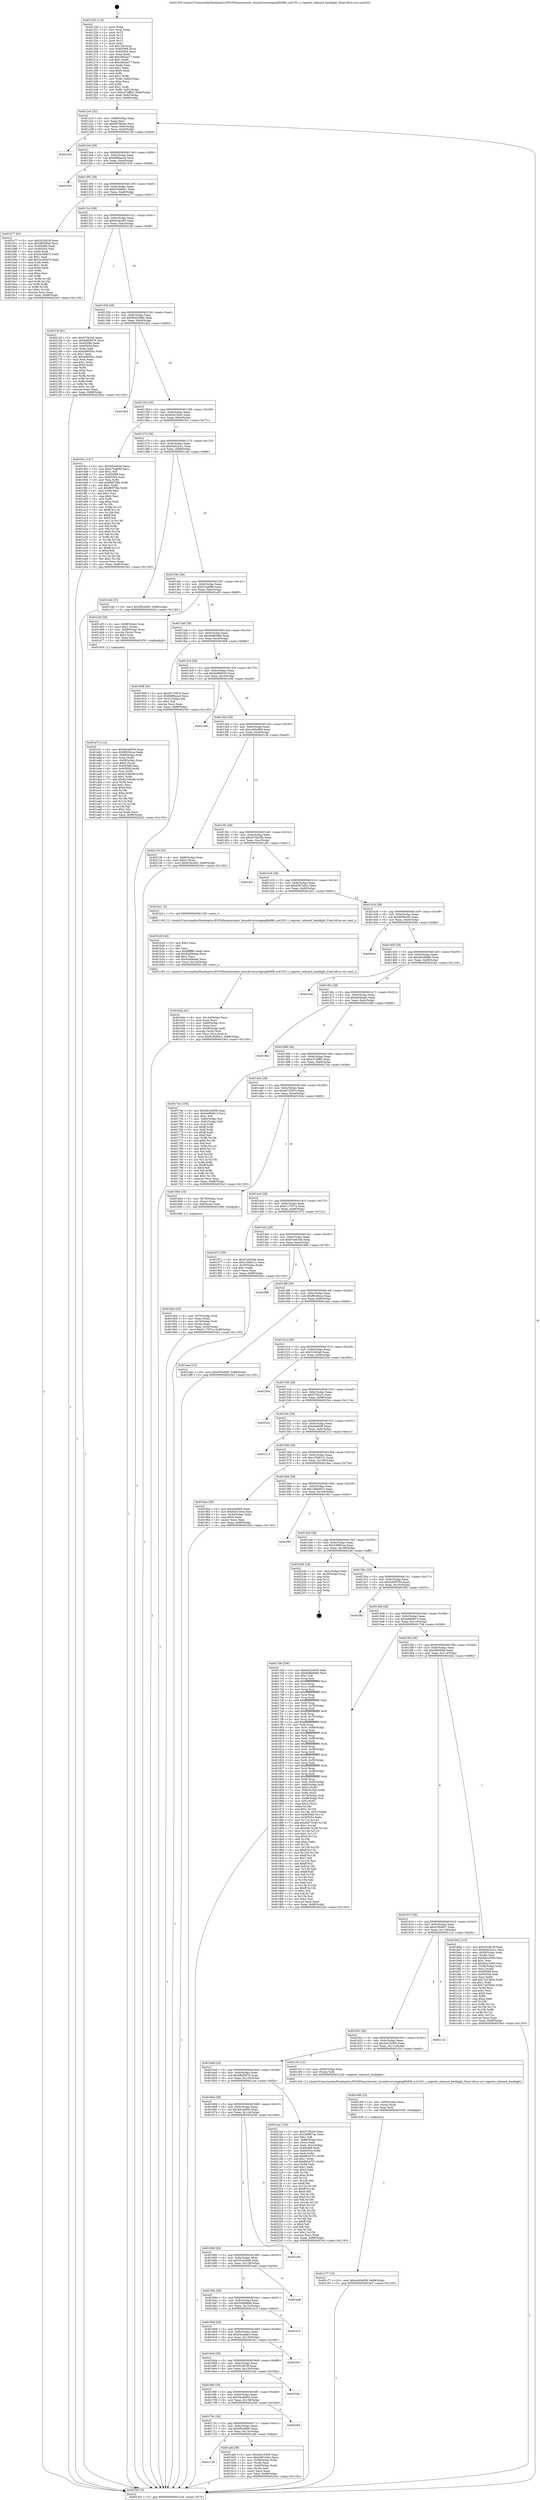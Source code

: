 digraph "0x401250" {
  label = "0x401250 (/mnt/c/Users/mathe/Desktop/tcc/POCII/binaries/extr_linuxdriversstagingfbtftfb_ssd1351.c_register_onboard_backlight_Final-ollvm.out::main(0))"
  labelloc = "t"
  node[shape=record]

  Entry [label="",width=0.3,height=0.3,shape=circle,fillcolor=black,style=filled]
  "0x4012c4" [label="{
     0x4012c4 [32]\l
     | [instrs]\l
     &nbsp;&nbsp;0x4012c4 \<+6\>: mov -0x88(%rbp),%eax\l
     &nbsp;&nbsp;0x4012ca \<+2\>: mov %eax,%ecx\l
     &nbsp;&nbsp;0x4012cc \<+6\>: sub $0x887fbbba,%ecx\l
     &nbsp;&nbsp;0x4012d2 \<+6\>: mov %eax,-0x9c(%rbp)\l
     &nbsp;&nbsp;0x4012d8 \<+6\>: mov %ecx,-0xa0(%rbp)\l
     &nbsp;&nbsp;0x4012de \<+6\>: je 0000000000402104 \<main+0xeb4\>\l
  }"]
  "0x402104" [label="{
     0x402104\l
  }", style=dashed]
  "0x4012e4" [label="{
     0x4012e4 [28]\l
     | [instrs]\l
     &nbsp;&nbsp;0x4012e4 \<+5\>: jmp 00000000004012e9 \<main+0x99\>\l
     &nbsp;&nbsp;0x4012e9 \<+6\>: mov -0x9c(%rbp),%eax\l
     &nbsp;&nbsp;0x4012ef \<+5\>: sub $0x8d89aca4,%eax\l
     &nbsp;&nbsp;0x4012f4 \<+6\>: mov %eax,-0xa4(%rbp)\l
     &nbsp;&nbsp;0x4012fa \<+6\>: je 0000000000401926 \<main+0x6d6\>\l
  }"]
  Exit [label="",width=0.3,height=0.3,shape=circle,fillcolor=black,style=filled,peripheries=2]
  "0x401926" [label="{
     0x401926\l
  }", style=dashed]
  "0x401300" [label="{
     0x401300 [28]\l
     | [instrs]\l
     &nbsp;&nbsp;0x401300 \<+5\>: jmp 0000000000401305 \<main+0xb5\>\l
     &nbsp;&nbsp;0x401305 \<+6\>: mov -0x9c(%rbp),%eax\l
     &nbsp;&nbsp;0x40130b \<+5\>: sub $0x919260c1,%eax\l
     &nbsp;&nbsp;0x401310 \<+6\>: mov %eax,-0xa8(%rbp)\l
     &nbsp;&nbsp;0x401316 \<+6\>: je 0000000000401b77 \<main+0x927\>\l
  }"]
  "0x401c77" [label="{
     0x401c77 [15]\l
     | [instrs]\l
     &nbsp;&nbsp;0x401c77 \<+10\>: movl $0xcd45a958,-0x88(%rbp)\l
     &nbsp;&nbsp;0x401c81 \<+5\>: jmp 00000000004023e3 \<main+0x1193\>\l
  }"]
  "0x401b77" [label="{
     0x401b77 [91]\l
     | [instrs]\l
     &nbsp;&nbsp;0x401b77 \<+5\>: mov $0x552401ff,%eax\l
     &nbsp;&nbsp;0x401b7c \<+5\>: mov $0x3f650f4d,%ecx\l
     &nbsp;&nbsp;0x401b81 \<+7\>: mov 0x405068,%edx\l
     &nbsp;&nbsp;0x401b88 \<+7\>: mov 0x405054,%esi\l
     &nbsp;&nbsp;0x401b8f \<+2\>: mov %edx,%edi\l
     &nbsp;&nbsp;0x401b91 \<+6\>: sub $0x2e340d76,%edi\l
     &nbsp;&nbsp;0x401b97 \<+3\>: sub $0x1,%edi\l
     &nbsp;&nbsp;0x401b9a \<+6\>: add $0x2e340d76,%edi\l
     &nbsp;&nbsp;0x401ba0 \<+3\>: imul %edi,%edx\l
     &nbsp;&nbsp;0x401ba3 \<+3\>: and $0x1,%edx\l
     &nbsp;&nbsp;0x401ba6 \<+3\>: cmp $0x0,%edx\l
     &nbsp;&nbsp;0x401ba9 \<+4\>: sete %r8b\l
     &nbsp;&nbsp;0x401bad \<+3\>: cmp $0xa,%esi\l
     &nbsp;&nbsp;0x401bb0 \<+4\>: setl %r9b\l
     &nbsp;&nbsp;0x401bb4 \<+3\>: mov %r8b,%r10b\l
     &nbsp;&nbsp;0x401bb7 \<+3\>: and %r9b,%r10b\l
     &nbsp;&nbsp;0x401bba \<+3\>: xor %r9b,%r8b\l
     &nbsp;&nbsp;0x401bbd \<+3\>: or %r8b,%r10b\l
     &nbsp;&nbsp;0x401bc0 \<+4\>: test $0x1,%r10b\l
     &nbsp;&nbsp;0x401bc4 \<+3\>: cmovne %ecx,%eax\l
     &nbsp;&nbsp;0x401bc7 \<+6\>: mov %eax,-0x88(%rbp)\l
     &nbsp;&nbsp;0x401bcd \<+5\>: jmp 00000000004023e3 \<main+0x1193\>\l
  }"]
  "0x40131c" [label="{
     0x40131c [28]\l
     | [instrs]\l
     &nbsp;&nbsp;0x40131c \<+5\>: jmp 0000000000401321 \<main+0xd1\>\l
     &nbsp;&nbsp;0x401321 \<+6\>: mov -0x9c(%rbp),%eax\l
     &nbsp;&nbsp;0x401327 \<+5\>: sub $0x91face65,%eax\l
     &nbsp;&nbsp;0x40132c \<+6\>: mov %eax,-0xac(%rbp)\l
     &nbsp;&nbsp;0x401332 \<+6\>: je 000000000040214f \<main+0xeff\>\l
  }"]
  "0x401c68" [label="{
     0x401c68 [15]\l
     | [instrs]\l
     &nbsp;&nbsp;0x401c68 \<+4\>: mov -0x60(%rbp),%rax\l
     &nbsp;&nbsp;0x401c6c \<+3\>: mov (%rax),%rax\l
     &nbsp;&nbsp;0x401c6f \<+3\>: mov %rax,%rdi\l
     &nbsp;&nbsp;0x401c72 \<+5\>: call 0000000000401030 \<free@plt\>\l
     | [calls]\l
     &nbsp;&nbsp;0x401030 \{1\} (unknown)\l
  }"]
  "0x40214f" [label="{
     0x40214f [91]\l
     | [instrs]\l
     &nbsp;&nbsp;0x40214f \<+5\>: mov $0x973b2c0,%eax\l
     &nbsp;&nbsp;0x402154 \<+5\>: mov $0x48f29076,%ecx\l
     &nbsp;&nbsp;0x402159 \<+7\>: mov 0x405068,%edx\l
     &nbsp;&nbsp;0x402160 \<+7\>: mov 0x405054,%esi\l
     &nbsp;&nbsp;0x402167 \<+2\>: mov %edx,%edi\l
     &nbsp;&nbsp;0x402169 \<+6\>: sub $0x4d805fcc,%edi\l
     &nbsp;&nbsp;0x40216f \<+3\>: sub $0x1,%edi\l
     &nbsp;&nbsp;0x402172 \<+6\>: add $0x4d805fcc,%edi\l
     &nbsp;&nbsp;0x402178 \<+3\>: imul %edi,%edx\l
     &nbsp;&nbsp;0x40217b \<+3\>: and $0x1,%edx\l
     &nbsp;&nbsp;0x40217e \<+3\>: cmp $0x0,%edx\l
     &nbsp;&nbsp;0x402181 \<+4\>: sete %r8b\l
     &nbsp;&nbsp;0x402185 \<+3\>: cmp $0xa,%esi\l
     &nbsp;&nbsp;0x402188 \<+4\>: setl %r9b\l
     &nbsp;&nbsp;0x40218c \<+3\>: mov %r8b,%r10b\l
     &nbsp;&nbsp;0x40218f \<+3\>: and %r9b,%r10b\l
     &nbsp;&nbsp;0x402192 \<+3\>: xor %r9b,%r8b\l
     &nbsp;&nbsp;0x402195 \<+3\>: or %r8b,%r10b\l
     &nbsp;&nbsp;0x402198 \<+4\>: test $0x1,%r10b\l
     &nbsp;&nbsp;0x40219c \<+3\>: cmovne %ecx,%eax\l
     &nbsp;&nbsp;0x40219f \<+6\>: mov %eax,-0x88(%rbp)\l
     &nbsp;&nbsp;0x4021a5 \<+5\>: jmp 00000000004023e3 \<main+0x1193\>\l
  }"]
  "0x401338" [label="{
     0x401338 [28]\l
     | [instrs]\l
     &nbsp;&nbsp;0x401338 \<+5\>: jmp 000000000040133d \<main+0xed\>\l
     &nbsp;&nbsp;0x40133d \<+6\>: mov -0x9c(%rbp),%eax\l
     &nbsp;&nbsp;0x401343 \<+5\>: sub $0x9bd4598d,%eax\l
     &nbsp;&nbsp;0x401348 \<+6\>: mov %eax,-0xb0(%rbp)\l
     &nbsp;&nbsp;0x40134e \<+6\>: je 0000000000401de2 \<main+0xb92\>\l
  }"]
  "0x401b4e" [label="{
     0x401b4e [41]\l
     | [instrs]\l
     &nbsp;&nbsp;0x401b4e \<+6\>: mov -0x144(%rbp),%ecx\l
     &nbsp;&nbsp;0x401b54 \<+3\>: imul %eax,%ecx\l
     &nbsp;&nbsp;0x401b57 \<+4\>: mov -0x60(%rbp),%rsi\l
     &nbsp;&nbsp;0x401b5b \<+3\>: mov (%rsi),%rsi\l
     &nbsp;&nbsp;0x401b5e \<+4\>: mov -0x58(%rbp),%rdi\l
     &nbsp;&nbsp;0x401b62 \<+3\>: movslq (%rdi),%rdi\l
     &nbsp;&nbsp;0x401b65 \<+3\>: mov %ecx,(%rsi,%rdi,4)\l
     &nbsp;&nbsp;0x401b68 \<+10\>: movl $0x919260c1,-0x88(%rbp)\l
     &nbsp;&nbsp;0x401b72 \<+5\>: jmp 00000000004023e3 \<main+0x1193\>\l
  }"]
  "0x401de2" [label="{
     0x401de2\l
  }", style=dashed]
  "0x401354" [label="{
     0x401354 [28]\l
     | [instrs]\l
     &nbsp;&nbsp;0x401354 \<+5\>: jmp 0000000000401359 \<main+0x109\>\l
     &nbsp;&nbsp;0x401359 \<+6\>: mov -0x9c(%rbp),%eax\l
     &nbsp;&nbsp;0x40135f \<+5\>: sub $0x9cd1044e,%eax\l
     &nbsp;&nbsp;0x401364 \<+6\>: mov %eax,-0xb4(%rbp)\l
     &nbsp;&nbsp;0x40136a \<+6\>: je 00000000004019cc \<main+0x77c\>\l
  }"]
  "0x401b26" [label="{
     0x401b26 [40]\l
     | [instrs]\l
     &nbsp;&nbsp;0x401b26 \<+5\>: mov $0x2,%ecx\l
     &nbsp;&nbsp;0x401b2b \<+1\>: cltd\l
     &nbsp;&nbsp;0x401b2c \<+2\>: idiv %ecx\l
     &nbsp;&nbsp;0x401b2e \<+6\>: imul $0xfffffffe,%edx,%ecx\l
     &nbsp;&nbsp;0x401b34 \<+6\>: add $0x92d0bdae,%ecx\l
     &nbsp;&nbsp;0x401b3a \<+3\>: add $0x1,%ecx\l
     &nbsp;&nbsp;0x401b3d \<+6\>: sub $0x92d0bdae,%ecx\l
     &nbsp;&nbsp;0x401b43 \<+6\>: mov %ecx,-0x144(%rbp)\l
     &nbsp;&nbsp;0x401b49 \<+5\>: call 0000000000401160 \<next_i\>\l
     | [calls]\l
     &nbsp;&nbsp;0x401160 \{1\} (/mnt/c/Users/mathe/Desktop/tcc/POCII/binaries/extr_linuxdriversstagingfbtftfb_ssd1351.c_register_onboard_backlight_Final-ollvm.out::next_i)\l
  }"]
  "0x4019cc" [label="{
     0x4019cc [147]\l
     | [instrs]\l
     &nbsp;&nbsp;0x4019cc \<+5\>: mov $0x59ce8934,%eax\l
     &nbsp;&nbsp;0x4019d1 \<+5\>: mov $0xb7baf6fb,%ecx\l
     &nbsp;&nbsp;0x4019d6 \<+2\>: mov $0x1,%dl\l
     &nbsp;&nbsp;0x4019d8 \<+7\>: mov 0x405068,%esi\l
     &nbsp;&nbsp;0x4019df \<+7\>: mov 0x405054,%edi\l
     &nbsp;&nbsp;0x4019e6 \<+3\>: mov %esi,%r8d\l
     &nbsp;&nbsp;0x4019e9 \<+7\>: add $0xf6f97f4b,%r8d\l
     &nbsp;&nbsp;0x4019f0 \<+4\>: sub $0x1,%r8d\l
     &nbsp;&nbsp;0x4019f4 \<+7\>: sub $0xf6f97f4b,%r8d\l
     &nbsp;&nbsp;0x4019fb \<+4\>: imul %r8d,%esi\l
     &nbsp;&nbsp;0x4019ff \<+3\>: and $0x1,%esi\l
     &nbsp;&nbsp;0x401a02 \<+3\>: cmp $0x0,%esi\l
     &nbsp;&nbsp;0x401a05 \<+4\>: sete %r9b\l
     &nbsp;&nbsp;0x401a09 \<+3\>: cmp $0xa,%edi\l
     &nbsp;&nbsp;0x401a0c \<+4\>: setl %r10b\l
     &nbsp;&nbsp;0x401a10 \<+3\>: mov %r9b,%r11b\l
     &nbsp;&nbsp;0x401a13 \<+4\>: xor $0xff,%r11b\l
     &nbsp;&nbsp;0x401a17 \<+3\>: mov %r10b,%bl\l
     &nbsp;&nbsp;0x401a1a \<+3\>: xor $0xff,%bl\l
     &nbsp;&nbsp;0x401a1d \<+3\>: xor $0x0,%dl\l
     &nbsp;&nbsp;0x401a20 \<+3\>: mov %r11b,%r14b\l
     &nbsp;&nbsp;0x401a23 \<+4\>: and $0x0,%r14b\l
     &nbsp;&nbsp;0x401a27 \<+3\>: and %dl,%r9b\l
     &nbsp;&nbsp;0x401a2a \<+3\>: mov %bl,%r15b\l
     &nbsp;&nbsp;0x401a2d \<+4\>: and $0x0,%r15b\l
     &nbsp;&nbsp;0x401a31 \<+3\>: and %dl,%r10b\l
     &nbsp;&nbsp;0x401a34 \<+3\>: or %r9b,%r14b\l
     &nbsp;&nbsp;0x401a37 \<+3\>: or %r10b,%r15b\l
     &nbsp;&nbsp;0x401a3a \<+3\>: xor %r15b,%r14b\l
     &nbsp;&nbsp;0x401a3d \<+3\>: or %bl,%r11b\l
     &nbsp;&nbsp;0x401a40 \<+4\>: xor $0xff,%r11b\l
     &nbsp;&nbsp;0x401a44 \<+3\>: or $0x0,%dl\l
     &nbsp;&nbsp;0x401a47 \<+3\>: and %dl,%r11b\l
     &nbsp;&nbsp;0x401a4a \<+3\>: or %r11b,%r14b\l
     &nbsp;&nbsp;0x401a4d \<+4\>: test $0x1,%r14b\l
     &nbsp;&nbsp;0x401a51 \<+3\>: cmovne %ecx,%eax\l
     &nbsp;&nbsp;0x401a54 \<+6\>: mov %eax,-0x88(%rbp)\l
     &nbsp;&nbsp;0x401a5a \<+5\>: jmp 00000000004023e3 \<main+0x1193\>\l
  }"]
  "0x401370" [label="{
     0x401370 [28]\l
     | [instrs]\l
     &nbsp;&nbsp;0x401370 \<+5\>: jmp 0000000000401375 \<main+0x125\>\l
     &nbsp;&nbsp;0x401375 \<+6\>: mov -0x9c(%rbp),%eax\l
     &nbsp;&nbsp;0x40137b \<+5\>: sub $0xb4d22ce1,%eax\l
     &nbsp;&nbsp;0x401380 \<+6\>: mov %eax,-0xb8(%rbp)\l
     &nbsp;&nbsp;0x401386 \<+6\>: je 0000000000401c4d \<main+0x9fd\>\l
  }"]
  "0x401728" [label="{
     0x401728\l
  }", style=dashed]
  "0x401c4d" [label="{
     0x401c4d [15]\l
     | [instrs]\l
     &nbsp;&nbsp;0x401c4d \<+10\>: movl $0x5f5ce900,-0x88(%rbp)\l
     &nbsp;&nbsp;0x401c57 \<+5\>: jmp 00000000004023e3 \<main+0x1193\>\l
  }"]
  "0x40138c" [label="{
     0x40138c [28]\l
     | [instrs]\l
     &nbsp;&nbsp;0x40138c \<+5\>: jmp 0000000000401391 \<main+0x141\>\l
     &nbsp;&nbsp;0x401391 \<+6\>: mov -0x9c(%rbp),%eax\l
     &nbsp;&nbsp;0x401397 \<+5\>: sub $0xb7baf6fb,%eax\l
     &nbsp;&nbsp;0x40139c \<+6\>: mov %eax,-0xbc(%rbp)\l
     &nbsp;&nbsp;0x4013a2 \<+6\>: je 0000000000401a5f \<main+0x80f\>\l
  }"]
  "0x401afd" [label="{
     0x401afd [36]\l
     | [instrs]\l
     &nbsp;&nbsp;0x401afd \<+5\>: mov $0x44416369,%eax\l
     &nbsp;&nbsp;0x401b02 \<+5\>: mov $0xd387a2b2,%ecx\l
     &nbsp;&nbsp;0x401b07 \<+4\>: mov -0x58(%rbp),%rdx\l
     &nbsp;&nbsp;0x401b0b \<+2\>: mov (%rdx),%esi\l
     &nbsp;&nbsp;0x401b0d \<+4\>: mov -0x68(%rbp),%rdx\l
     &nbsp;&nbsp;0x401b11 \<+2\>: cmp (%rdx),%esi\l
     &nbsp;&nbsp;0x401b13 \<+3\>: cmovl %ecx,%eax\l
     &nbsp;&nbsp;0x401b16 \<+6\>: mov %eax,-0x88(%rbp)\l
     &nbsp;&nbsp;0x401b1c \<+5\>: jmp 00000000004023e3 \<main+0x1193\>\l
  }"]
  "0x401a5f" [label="{
     0x401a5f [29]\l
     | [instrs]\l
     &nbsp;&nbsp;0x401a5f \<+4\>: mov -0x68(%rbp),%rax\l
     &nbsp;&nbsp;0x401a63 \<+6\>: movl $0x1,(%rax)\l
     &nbsp;&nbsp;0x401a69 \<+4\>: mov -0x68(%rbp),%rax\l
     &nbsp;&nbsp;0x401a6d \<+3\>: movslq (%rax),%rax\l
     &nbsp;&nbsp;0x401a70 \<+4\>: shl $0x2,%rax\l
     &nbsp;&nbsp;0x401a74 \<+3\>: mov %rax,%rdi\l
     &nbsp;&nbsp;0x401a77 \<+5\>: call 0000000000401050 \<malloc@plt\>\l
     | [calls]\l
     &nbsp;&nbsp;0x401050 \{1\} (unknown)\l
  }"]
  "0x4013a8" [label="{
     0x4013a8 [28]\l
     | [instrs]\l
     &nbsp;&nbsp;0x4013a8 \<+5\>: jmp 00000000004013ad \<main+0x15d\>\l
     &nbsp;&nbsp;0x4013ad \<+6\>: mov -0x9c(%rbp),%eax\l
     &nbsp;&nbsp;0x4013b3 \<+5\>: sub $0xbb8b9d8d,%eax\l
     &nbsp;&nbsp;0x4013b8 \<+6\>: mov %eax,-0xc0(%rbp)\l
     &nbsp;&nbsp;0x4013be \<+6\>: je 0000000000401908 \<main+0x6b8\>\l
  }"]
  "0x40170c" [label="{
     0x40170c [28]\l
     | [instrs]\l
     &nbsp;&nbsp;0x40170c \<+5\>: jmp 0000000000401711 \<main+0x4c1\>\l
     &nbsp;&nbsp;0x401711 \<+6\>: mov -0x9c(%rbp),%eax\l
     &nbsp;&nbsp;0x401717 \<+5\>: sub $0x5f5ce900,%eax\l
     &nbsp;&nbsp;0x40171c \<+6\>: mov %eax,-0x13c(%rbp)\l
     &nbsp;&nbsp;0x401722 \<+6\>: je 0000000000401afd \<main+0x8ad\>\l
  }"]
  "0x401908" [label="{
     0x401908 [30]\l
     | [instrs]\l
     &nbsp;&nbsp;0x401908 \<+5\>: mov $0xe672587e,%eax\l
     &nbsp;&nbsp;0x40190d \<+5\>: mov $0x8d89aca4,%ecx\l
     &nbsp;&nbsp;0x401912 \<+3\>: mov -0x31(%rbp),%dl\l
     &nbsp;&nbsp;0x401915 \<+3\>: test $0x1,%dl\l
     &nbsp;&nbsp;0x401918 \<+3\>: cmovne %ecx,%eax\l
     &nbsp;&nbsp;0x40191b \<+6\>: mov %eax,-0x88(%rbp)\l
     &nbsp;&nbsp;0x401921 \<+5\>: jmp 00000000004023e3 \<main+0x1193\>\l
  }"]
  "0x4013c4" [label="{
     0x4013c4 [28]\l
     | [instrs]\l
     &nbsp;&nbsp;0x4013c4 \<+5\>: jmp 00000000004013c9 \<main+0x179\>\l
     &nbsp;&nbsp;0x4013c9 \<+6\>: mov -0x9c(%rbp),%eax\l
     &nbsp;&nbsp;0x4013cf \<+5\>: sub $0xbe880035,%eax\l
     &nbsp;&nbsp;0x4013d4 \<+6\>: mov %eax,-0xc4(%rbp)\l
     &nbsp;&nbsp;0x4013da \<+6\>: je 0000000000401c86 \<main+0xa36\>\l
  }"]
  "0x40229d" [label="{
     0x40229d\l
  }", style=dashed]
  "0x401c86" [label="{
     0x401c86\l
  }", style=dashed]
  "0x4013e0" [label="{
     0x4013e0 [28]\l
     | [instrs]\l
     &nbsp;&nbsp;0x4013e0 \<+5\>: jmp 00000000004013e5 \<main+0x195\>\l
     &nbsp;&nbsp;0x4013e5 \<+6\>: mov -0x9c(%rbp),%eax\l
     &nbsp;&nbsp;0x4013eb \<+5\>: sub $0xcd45a958,%eax\l
     &nbsp;&nbsp;0x4013f0 \<+6\>: mov %eax,-0xc8(%rbp)\l
     &nbsp;&nbsp;0x4013f6 \<+6\>: je 0000000000402136 \<main+0xee6\>\l
  }"]
  "0x4016f0" [label="{
     0x4016f0 [28]\l
     | [instrs]\l
     &nbsp;&nbsp;0x4016f0 \<+5\>: jmp 00000000004016f5 \<main+0x4a5\>\l
     &nbsp;&nbsp;0x4016f5 \<+6\>: mov -0x9c(%rbp),%eax\l
     &nbsp;&nbsp;0x4016fb \<+5\>: sub $0x59ce8934,%eax\l
     &nbsp;&nbsp;0x401700 \<+6\>: mov %eax,-0x138(%rbp)\l
     &nbsp;&nbsp;0x401706 \<+6\>: je 000000000040229d \<main+0x104d\>\l
  }"]
  "0x402136" [label="{
     0x402136 [25]\l
     | [instrs]\l
     &nbsp;&nbsp;0x402136 \<+4\>: mov -0x80(%rbp),%rax\l
     &nbsp;&nbsp;0x40213a \<+6\>: movl $0x0,(%rax)\l
     &nbsp;&nbsp;0x402140 \<+10\>: movl $0x91face65,-0x88(%rbp)\l
     &nbsp;&nbsp;0x40214a \<+5\>: jmp 00000000004023e3 \<main+0x1193\>\l
  }"]
  "0x4013fc" [label="{
     0x4013fc [28]\l
     | [instrs]\l
     &nbsp;&nbsp;0x4013fc \<+5\>: jmp 0000000000401401 \<main+0x1b1\>\l
     &nbsp;&nbsp;0x401401 \<+6\>: mov -0x9c(%rbp),%eax\l
     &nbsp;&nbsp;0x401407 \<+5\>: sub $0xd37bb29b,%eax\l
     &nbsp;&nbsp;0x40140c \<+6\>: mov %eax,-0xcc(%rbp)\l
     &nbsp;&nbsp;0x401412 \<+6\>: je 0000000000401df1 \<main+0xba1\>\l
  }"]
  "0x4022da" [label="{
     0x4022da\l
  }", style=dashed]
  "0x401df1" [label="{
     0x401df1\l
  }", style=dashed]
  "0x401418" [label="{
     0x401418 [28]\l
     | [instrs]\l
     &nbsp;&nbsp;0x401418 \<+5\>: jmp 000000000040141d \<main+0x1cd\>\l
     &nbsp;&nbsp;0x40141d \<+6\>: mov -0x9c(%rbp),%eax\l
     &nbsp;&nbsp;0x401423 \<+5\>: sub $0xd387a2b2,%eax\l
     &nbsp;&nbsp;0x401428 \<+6\>: mov %eax,-0xd0(%rbp)\l
     &nbsp;&nbsp;0x40142e \<+6\>: je 0000000000401b21 \<main+0x8d1\>\l
  }"]
  "0x4016d4" [label="{
     0x4016d4 [28]\l
     | [instrs]\l
     &nbsp;&nbsp;0x4016d4 \<+5\>: jmp 00000000004016d9 \<main+0x489\>\l
     &nbsp;&nbsp;0x4016d9 \<+6\>: mov -0x9c(%rbp),%eax\l
     &nbsp;&nbsp;0x4016df \<+5\>: sub $0x552401ff,%eax\l
     &nbsp;&nbsp;0x4016e4 \<+6\>: mov %eax,-0x134(%rbp)\l
     &nbsp;&nbsp;0x4016ea \<+6\>: je 00000000004022da \<main+0x108a\>\l
  }"]
  "0x401b21" [label="{
     0x401b21 [5]\l
     | [instrs]\l
     &nbsp;&nbsp;0x401b21 \<+5\>: call 0000000000401160 \<next_i\>\l
     | [calls]\l
     &nbsp;&nbsp;0x401160 \{1\} (/mnt/c/Users/mathe/Desktop/tcc/POCII/binaries/extr_linuxdriversstagingfbtftfb_ssd1351.c_register_onboard_backlight_Final-ollvm.out::next_i)\l
  }"]
  "0x401434" [label="{
     0x401434 [28]\l
     | [instrs]\l
     &nbsp;&nbsp;0x401434 \<+5\>: jmp 0000000000401439 \<main+0x1e9\>\l
     &nbsp;&nbsp;0x401439 \<+6\>: mov -0x9c(%rbp),%eax\l
     &nbsp;&nbsp;0x40143f \<+5\>: sub $0xdbf9bd3c,%eax\l
     &nbsp;&nbsp;0x401444 \<+6\>: mov %eax,-0xd4(%rbp)\l
     &nbsp;&nbsp;0x40144a \<+6\>: je 000000000040204e \<main+0xdfe\>\l
  }"]
  "0x402341" [label="{
     0x402341\l
  }", style=dashed]
  "0x40204e" [label="{
     0x40204e\l
  }", style=dashed]
  "0x401450" [label="{
     0x401450 [28]\l
     | [instrs]\l
     &nbsp;&nbsp;0x401450 \<+5\>: jmp 0000000000401455 \<main+0x205\>\l
     &nbsp;&nbsp;0x401455 \<+6\>: mov -0x9c(%rbp),%eax\l
     &nbsp;&nbsp;0x40145b \<+5\>: sub $0xdd2d6d66,%eax\l
     &nbsp;&nbsp;0x401460 \<+6\>: mov %eax,-0xd8(%rbp)\l
     &nbsp;&nbsp;0x401466 \<+6\>: je 00000000004023a4 \<main+0x1154\>\l
  }"]
  "0x4016b8" [label="{
     0x4016b8 [28]\l
     | [instrs]\l
     &nbsp;&nbsp;0x4016b8 \<+5\>: jmp 00000000004016bd \<main+0x46d\>\l
     &nbsp;&nbsp;0x4016bd \<+6\>: mov -0x9c(%rbp),%eax\l
     &nbsp;&nbsp;0x4016c3 \<+5\>: sub $0x54ceabe3,%eax\l
     &nbsp;&nbsp;0x4016c8 \<+6\>: mov %eax,-0x130(%rbp)\l
     &nbsp;&nbsp;0x4016ce \<+6\>: je 0000000000402341 \<main+0x10f1\>\l
  }"]
  "0x4023a4" [label="{
     0x4023a4\l
  }", style=dashed]
  "0x40146c" [label="{
     0x40146c [28]\l
     | [instrs]\l
     &nbsp;&nbsp;0x40146c \<+5\>: jmp 0000000000401471 \<main+0x221\>\l
     &nbsp;&nbsp;0x401471 \<+6\>: mov -0x9c(%rbp),%eax\l
     &nbsp;&nbsp;0x401477 \<+5\>: sub $0xdef4badc,%eax\l
     &nbsp;&nbsp;0x40147c \<+6\>: mov %eax,-0xdc(%rbp)\l
     &nbsp;&nbsp;0x401482 \<+6\>: je 0000000000401fbb \<main+0xd6b\>\l
  }"]
  "0x401e15" [label="{
     0x401e15\l
  }", style=dashed]
  "0x401fbb" [label="{
     0x401fbb\l
  }", style=dashed]
  "0x401488" [label="{
     0x401488 [28]\l
     | [instrs]\l
     &nbsp;&nbsp;0x401488 \<+5\>: jmp 000000000040148d \<main+0x23d\>\l
     &nbsp;&nbsp;0x40148d \<+6\>: mov -0x9c(%rbp),%eax\l
     &nbsp;&nbsp;0x401493 \<+5\>: sub $0xe37aff92,%eax\l
     &nbsp;&nbsp;0x401498 \<+6\>: mov %eax,-0xe0(%rbp)\l
     &nbsp;&nbsp;0x40149e \<+6\>: je 000000000040174e \<main+0x4fe\>\l
  }"]
  "0x40169c" [label="{
     0x40169c [28]\l
     | [instrs]\l
     &nbsp;&nbsp;0x40169c \<+5\>: jmp 00000000004016a1 \<main+0x451\>\l
     &nbsp;&nbsp;0x4016a1 \<+6\>: mov -0x9c(%rbp),%eax\l
     &nbsp;&nbsp;0x4016a7 \<+5\>: sub $0x549486db,%eax\l
     &nbsp;&nbsp;0x4016ac \<+6\>: mov %eax,-0x12c(%rbp)\l
     &nbsp;&nbsp;0x4016b2 \<+6\>: je 0000000000401e15 \<main+0xbc5\>\l
  }"]
  "0x40174e" [label="{
     0x40174e [106]\l
     | [instrs]\l
     &nbsp;&nbsp;0x40174e \<+5\>: mov $0x4dc2e659,%eax\l
     &nbsp;&nbsp;0x401753 \<+5\>: mov $0x3e994813,%ecx\l
     &nbsp;&nbsp;0x401758 \<+2\>: mov $0x1,%dl\l
     &nbsp;&nbsp;0x40175a \<+7\>: mov -0x82(%rbp),%sil\l
     &nbsp;&nbsp;0x401761 \<+7\>: mov -0x81(%rbp),%dil\l
     &nbsp;&nbsp;0x401768 \<+3\>: mov %sil,%r8b\l
     &nbsp;&nbsp;0x40176b \<+4\>: xor $0xff,%r8b\l
     &nbsp;&nbsp;0x40176f \<+3\>: mov %dil,%r9b\l
     &nbsp;&nbsp;0x401772 \<+4\>: xor $0xff,%r9b\l
     &nbsp;&nbsp;0x401776 \<+3\>: xor $0x0,%dl\l
     &nbsp;&nbsp;0x401779 \<+3\>: mov %r8b,%r10b\l
     &nbsp;&nbsp;0x40177c \<+4\>: and $0x0,%r10b\l
     &nbsp;&nbsp;0x401780 \<+3\>: and %dl,%sil\l
     &nbsp;&nbsp;0x401783 \<+3\>: mov %r9b,%r11b\l
     &nbsp;&nbsp;0x401786 \<+4\>: and $0x0,%r11b\l
     &nbsp;&nbsp;0x40178a \<+3\>: and %dl,%dil\l
     &nbsp;&nbsp;0x40178d \<+3\>: or %sil,%r10b\l
     &nbsp;&nbsp;0x401790 \<+3\>: or %dil,%r11b\l
     &nbsp;&nbsp;0x401793 \<+3\>: xor %r11b,%r10b\l
     &nbsp;&nbsp;0x401796 \<+3\>: or %r9b,%r8b\l
     &nbsp;&nbsp;0x401799 \<+4\>: xor $0xff,%r8b\l
     &nbsp;&nbsp;0x40179d \<+3\>: or $0x0,%dl\l
     &nbsp;&nbsp;0x4017a0 \<+3\>: and %dl,%r8b\l
     &nbsp;&nbsp;0x4017a3 \<+3\>: or %r8b,%r10b\l
     &nbsp;&nbsp;0x4017a6 \<+4\>: test $0x1,%r10b\l
     &nbsp;&nbsp;0x4017aa \<+3\>: cmovne %ecx,%eax\l
     &nbsp;&nbsp;0x4017ad \<+6\>: mov %eax,-0x88(%rbp)\l
     &nbsp;&nbsp;0x4017b3 \<+5\>: jmp 00000000004023e3 \<main+0x1193\>\l
  }"]
  "0x4014a4" [label="{
     0x4014a4 [28]\l
     | [instrs]\l
     &nbsp;&nbsp;0x4014a4 \<+5\>: jmp 00000000004014a9 \<main+0x259\>\l
     &nbsp;&nbsp;0x4014a9 \<+6\>: mov -0x9c(%rbp),%eax\l
     &nbsp;&nbsp;0x4014af \<+5\>: sub $0xe672587e,%eax\l
     &nbsp;&nbsp;0x4014b4 \<+6\>: mov %eax,-0xe4(%rbp)\l
     &nbsp;&nbsp;0x4014ba \<+6\>: je 0000000000401944 \<main+0x6f4\>\l
  }"]
  "0x4023e3" [label="{
     0x4023e3 [5]\l
     | [instrs]\l
     &nbsp;&nbsp;0x4023e3 \<+5\>: jmp 00000000004012c4 \<main+0x74\>\l
  }"]
  "0x401250" [label="{
     0x401250 [116]\l
     | [instrs]\l
     &nbsp;&nbsp;0x401250 \<+1\>: push %rbp\l
     &nbsp;&nbsp;0x401251 \<+3\>: mov %rsp,%rbp\l
     &nbsp;&nbsp;0x401254 \<+2\>: push %r15\l
     &nbsp;&nbsp;0x401256 \<+2\>: push %r14\l
     &nbsp;&nbsp;0x401258 \<+2\>: push %r13\l
     &nbsp;&nbsp;0x40125a \<+2\>: push %r12\l
     &nbsp;&nbsp;0x40125c \<+1\>: push %rbx\l
     &nbsp;&nbsp;0x40125d \<+7\>: sub $0x138,%rsp\l
     &nbsp;&nbsp;0x401264 \<+7\>: mov 0x405068,%eax\l
     &nbsp;&nbsp;0x40126b \<+7\>: mov 0x405054,%ecx\l
     &nbsp;&nbsp;0x401272 \<+2\>: mov %eax,%edx\l
     &nbsp;&nbsp;0x401274 \<+6\>: add $0xc862aa77,%edx\l
     &nbsp;&nbsp;0x40127a \<+3\>: sub $0x1,%edx\l
     &nbsp;&nbsp;0x40127d \<+6\>: sub $0xc862aa77,%edx\l
     &nbsp;&nbsp;0x401283 \<+3\>: imul %edx,%eax\l
     &nbsp;&nbsp;0x401286 \<+3\>: and $0x1,%eax\l
     &nbsp;&nbsp;0x401289 \<+3\>: cmp $0x0,%eax\l
     &nbsp;&nbsp;0x40128c \<+4\>: sete %r8b\l
     &nbsp;&nbsp;0x401290 \<+4\>: and $0x1,%r8b\l
     &nbsp;&nbsp;0x401294 \<+7\>: mov %r8b,-0x82(%rbp)\l
     &nbsp;&nbsp;0x40129b \<+3\>: cmp $0xa,%ecx\l
     &nbsp;&nbsp;0x40129e \<+4\>: setl %r8b\l
     &nbsp;&nbsp;0x4012a2 \<+4\>: and $0x1,%r8b\l
     &nbsp;&nbsp;0x4012a6 \<+7\>: mov %r8b,-0x81(%rbp)\l
     &nbsp;&nbsp;0x4012ad \<+10\>: movl $0xe37aff92,-0x88(%rbp)\l
     &nbsp;&nbsp;0x4012b7 \<+6\>: mov %edi,-0x8c(%rbp)\l
     &nbsp;&nbsp;0x4012bd \<+7\>: mov %rsi,-0x98(%rbp)\l
  }"]
  "0x401ea8" [label="{
     0x401ea8\l
  }", style=dashed]
  "0x401944" [label="{
     0x401944 [16]\l
     | [instrs]\l
     &nbsp;&nbsp;0x401944 \<+4\>: mov -0x78(%rbp),%rax\l
     &nbsp;&nbsp;0x401948 \<+3\>: mov (%rax),%rax\l
     &nbsp;&nbsp;0x40194b \<+4\>: mov 0x8(%rax),%rdi\l
     &nbsp;&nbsp;0x40194f \<+5\>: call 0000000000401060 \<atoi@plt\>\l
     | [calls]\l
     &nbsp;&nbsp;0x401060 \{1\} (unknown)\l
  }"]
  "0x4014c0" [label="{
     0x4014c0 [28]\l
     | [instrs]\l
     &nbsp;&nbsp;0x4014c0 \<+5\>: jmp 00000000004014c5 \<main+0x275\>\l
     &nbsp;&nbsp;0x4014c5 \<+6\>: mov -0x9c(%rbp),%eax\l
     &nbsp;&nbsp;0x4014cb \<+5\>: sub $0xf117557a,%eax\l
     &nbsp;&nbsp;0x4014d0 \<+6\>: mov %eax,-0xe8(%rbp)\l
     &nbsp;&nbsp;0x4014d6 \<+6\>: je 0000000000401972 \<main+0x722\>\l
  }"]
  "0x401680" [label="{
     0x401680 [28]\l
     | [instrs]\l
     &nbsp;&nbsp;0x401680 \<+5\>: jmp 0000000000401685 \<main+0x435\>\l
     &nbsp;&nbsp;0x401685 \<+6\>: mov -0x9c(%rbp),%eax\l
     &nbsp;&nbsp;0x40168b \<+5\>: sub $0x502cd5d0,%eax\l
     &nbsp;&nbsp;0x401690 \<+6\>: mov %eax,-0x128(%rbp)\l
     &nbsp;&nbsp;0x401696 \<+6\>: je 0000000000401ea8 \<main+0xc58\>\l
  }"]
  "0x401972" [label="{
     0x401972 [30]\l
     | [instrs]\l
     &nbsp;&nbsp;0x401972 \<+5\>: mov $0xf7e463d4,%eax\l
     &nbsp;&nbsp;0x401977 \<+5\>: mov $0x155d8121,%ecx\l
     &nbsp;&nbsp;0x40197c \<+3\>: mov -0x30(%rbp),%edx\l
     &nbsp;&nbsp;0x40197f \<+3\>: cmp $0x1,%edx\l
     &nbsp;&nbsp;0x401982 \<+3\>: cmovl %ecx,%eax\l
     &nbsp;&nbsp;0x401985 \<+6\>: mov %eax,-0x88(%rbp)\l
     &nbsp;&nbsp;0x40198b \<+5\>: jmp 00000000004023e3 \<main+0x1193\>\l
  }"]
  "0x4014dc" [label="{
     0x4014dc [28]\l
     | [instrs]\l
     &nbsp;&nbsp;0x4014dc \<+5\>: jmp 00000000004014e1 \<main+0x291\>\l
     &nbsp;&nbsp;0x4014e1 \<+6\>: mov -0x9c(%rbp),%eax\l
     &nbsp;&nbsp;0x4014e7 \<+5\>: sub $0xf7e463d4,%eax\l
     &nbsp;&nbsp;0x4014ec \<+6\>: mov %eax,-0xec(%rbp)\l
     &nbsp;&nbsp;0x4014f2 \<+6\>: je 0000000000401990 \<main+0x740\>\l
  }"]
  "0x402258" [label="{
     0x402258\l
  }", style=dashed]
  "0x401990" [label="{
     0x401990\l
  }", style=dashed]
  "0x4014f8" [label="{
     0x4014f8 [28]\l
     | [instrs]\l
     &nbsp;&nbsp;0x4014f8 \<+5\>: jmp 00000000004014fd \<main+0x2ad\>\l
     &nbsp;&nbsp;0x4014fd \<+6\>: mov -0x9c(%rbp),%eax\l
     &nbsp;&nbsp;0x401503 \<+5\>: sub $0xf9536cce,%eax\l
     &nbsp;&nbsp;0x401508 \<+6\>: mov %eax,-0xf0(%rbp)\l
     &nbsp;&nbsp;0x40150e \<+6\>: je 0000000000401aee \<main+0x89e\>\l
  }"]
  "0x401664" [label="{
     0x401664 [28]\l
     | [instrs]\l
     &nbsp;&nbsp;0x401664 \<+5\>: jmp 0000000000401669 \<main+0x419\>\l
     &nbsp;&nbsp;0x401669 \<+6\>: mov -0x9c(%rbp),%eax\l
     &nbsp;&nbsp;0x40166f \<+5\>: sub $0x4dc2e659,%eax\l
     &nbsp;&nbsp;0x401674 \<+6\>: mov %eax,-0x124(%rbp)\l
     &nbsp;&nbsp;0x40167a \<+6\>: je 0000000000402258 \<main+0x1008\>\l
  }"]
  "0x401aee" [label="{
     0x401aee [15]\l
     | [instrs]\l
     &nbsp;&nbsp;0x401aee \<+10\>: movl $0x5f5ce900,-0x88(%rbp)\l
     &nbsp;&nbsp;0x401af8 \<+5\>: jmp 00000000004023e3 \<main+0x1193\>\l
  }"]
  "0x401514" [label="{
     0x401514 [28]\l
     | [instrs]\l
     &nbsp;&nbsp;0x401514 \<+5\>: jmp 0000000000401519 \<main+0x2c9\>\l
     &nbsp;&nbsp;0x401519 \<+6\>: mov -0x9c(%rbp),%eax\l
     &nbsp;&nbsp;0x40151f \<+5\>: sub $0x51640ab,%eax\l
     &nbsp;&nbsp;0x401524 \<+6\>: mov %eax,-0xf4(%rbp)\l
     &nbsp;&nbsp;0x40152a \<+6\>: je 0000000000402304 \<main+0x10b4\>\l
  }"]
  "0x4021aa" [label="{
     0x4021aa [156]\l
     | [instrs]\l
     &nbsp;&nbsp;0x4021aa \<+5\>: mov $0x973b2c0,%eax\l
     &nbsp;&nbsp;0x4021af \<+5\>: mov $0x24f967ae,%ecx\l
     &nbsp;&nbsp;0x4021b4 \<+2\>: mov $0x1,%dl\l
     &nbsp;&nbsp;0x4021b6 \<+4\>: mov -0x80(%rbp),%rsi\l
     &nbsp;&nbsp;0x4021ba \<+2\>: mov (%rsi),%edi\l
     &nbsp;&nbsp;0x4021bc \<+3\>: mov %edi,-0x2c(%rbp)\l
     &nbsp;&nbsp;0x4021bf \<+7\>: mov 0x405068,%edi\l
     &nbsp;&nbsp;0x4021c6 \<+8\>: mov 0x405054,%r8d\l
     &nbsp;&nbsp;0x4021ce \<+3\>: mov %edi,%r9d\l
     &nbsp;&nbsp;0x4021d1 \<+7\>: add $0x983d7f7c,%r9d\l
     &nbsp;&nbsp;0x4021d8 \<+4\>: sub $0x1,%r9d\l
     &nbsp;&nbsp;0x4021dc \<+7\>: sub $0x983d7f7c,%r9d\l
     &nbsp;&nbsp;0x4021e3 \<+4\>: imul %r9d,%edi\l
     &nbsp;&nbsp;0x4021e7 \<+3\>: and $0x1,%edi\l
     &nbsp;&nbsp;0x4021ea \<+3\>: cmp $0x0,%edi\l
     &nbsp;&nbsp;0x4021ed \<+4\>: sete %r10b\l
     &nbsp;&nbsp;0x4021f1 \<+4\>: cmp $0xa,%r8d\l
     &nbsp;&nbsp;0x4021f5 \<+4\>: setl %r11b\l
     &nbsp;&nbsp;0x4021f9 \<+3\>: mov %r10b,%bl\l
     &nbsp;&nbsp;0x4021fc \<+3\>: xor $0xff,%bl\l
     &nbsp;&nbsp;0x4021ff \<+3\>: mov %r11b,%r14b\l
     &nbsp;&nbsp;0x402202 \<+4\>: xor $0xff,%r14b\l
     &nbsp;&nbsp;0x402206 \<+3\>: xor $0x0,%dl\l
     &nbsp;&nbsp;0x402209 \<+3\>: mov %bl,%r15b\l
     &nbsp;&nbsp;0x40220c \<+4\>: and $0x0,%r15b\l
     &nbsp;&nbsp;0x402210 \<+3\>: and %dl,%r10b\l
     &nbsp;&nbsp;0x402213 \<+3\>: mov %r14b,%r12b\l
     &nbsp;&nbsp;0x402216 \<+4\>: and $0x0,%r12b\l
     &nbsp;&nbsp;0x40221a \<+3\>: and %dl,%r11b\l
     &nbsp;&nbsp;0x40221d \<+3\>: or %r10b,%r15b\l
     &nbsp;&nbsp;0x402220 \<+3\>: or %r11b,%r12b\l
     &nbsp;&nbsp;0x402223 \<+3\>: xor %r12b,%r15b\l
     &nbsp;&nbsp;0x402226 \<+3\>: or %r14b,%bl\l
     &nbsp;&nbsp;0x402229 \<+3\>: xor $0xff,%bl\l
     &nbsp;&nbsp;0x40222c \<+3\>: or $0x0,%dl\l
     &nbsp;&nbsp;0x40222f \<+2\>: and %dl,%bl\l
     &nbsp;&nbsp;0x402231 \<+3\>: or %bl,%r15b\l
     &nbsp;&nbsp;0x402234 \<+4\>: test $0x1,%r15b\l
     &nbsp;&nbsp;0x402238 \<+3\>: cmovne %ecx,%eax\l
     &nbsp;&nbsp;0x40223b \<+6\>: mov %eax,-0x88(%rbp)\l
     &nbsp;&nbsp;0x402241 \<+5\>: jmp 00000000004023e3 \<main+0x1193\>\l
  }"]
  "0x402304" [label="{
     0x402304\l
  }", style=dashed]
  "0x401530" [label="{
     0x401530 [28]\l
     | [instrs]\l
     &nbsp;&nbsp;0x401530 \<+5\>: jmp 0000000000401535 \<main+0x2e5\>\l
     &nbsp;&nbsp;0x401535 \<+6\>: mov -0x9c(%rbp),%eax\l
     &nbsp;&nbsp;0x40153b \<+5\>: sub $0x973b2c0,%eax\l
     &nbsp;&nbsp;0x401540 \<+6\>: mov %eax,-0xf8(%rbp)\l
     &nbsp;&nbsp;0x401546 \<+6\>: je 00000000004023ce \<main+0x117e\>\l
  }"]
  "0x401648" [label="{
     0x401648 [28]\l
     | [instrs]\l
     &nbsp;&nbsp;0x401648 \<+5\>: jmp 000000000040164d \<main+0x3fd\>\l
     &nbsp;&nbsp;0x40164d \<+6\>: mov -0x9c(%rbp),%eax\l
     &nbsp;&nbsp;0x401653 \<+5\>: sub $0x48f29076,%eax\l
     &nbsp;&nbsp;0x401658 \<+6\>: mov %eax,-0x120(%rbp)\l
     &nbsp;&nbsp;0x40165e \<+6\>: je 00000000004021aa \<main+0xf5a\>\l
  }"]
  "0x4023ce" [label="{
     0x4023ce\l
  }", style=dashed]
  "0x40154c" [label="{
     0x40154c [28]\l
     | [instrs]\l
     &nbsp;&nbsp;0x40154c \<+5\>: jmp 0000000000401551 \<main+0x301\>\l
     &nbsp;&nbsp;0x401551 \<+6\>: mov -0x9c(%rbp),%eax\l
     &nbsp;&nbsp;0x401557 \<+5\>: sub $0xe4af469,%eax\l
     &nbsp;&nbsp;0x40155c \<+6\>: mov %eax,-0xfc(%rbp)\l
     &nbsp;&nbsp;0x401562 \<+6\>: je 0000000000402113 \<main+0xec3\>\l
  }"]
  "0x401c5c" [label="{
     0x401c5c [12]\l
     | [instrs]\l
     &nbsp;&nbsp;0x401c5c \<+4\>: mov -0x60(%rbp),%rax\l
     &nbsp;&nbsp;0x401c60 \<+3\>: mov (%rax),%rdi\l
     &nbsp;&nbsp;0x401c63 \<+5\>: call 0000000000401240 \<register_onboard_backlight\>\l
     | [calls]\l
     &nbsp;&nbsp;0x401240 \{1\} (/mnt/c/Users/mathe/Desktop/tcc/POCII/binaries/extr_linuxdriversstagingfbtftfb_ssd1351.c_register_onboard_backlight_Final-ollvm.out::register_onboard_backlight)\l
  }"]
  "0x402113" [label="{
     0x402113\l
  }", style=dashed]
  "0x401568" [label="{
     0x401568 [28]\l
     | [instrs]\l
     &nbsp;&nbsp;0x401568 \<+5\>: jmp 000000000040156d \<main+0x31d\>\l
     &nbsp;&nbsp;0x40156d \<+6\>: mov -0x9c(%rbp),%eax\l
     &nbsp;&nbsp;0x401573 \<+5\>: sub $0x155d8121,%eax\l
     &nbsp;&nbsp;0x401578 \<+6\>: mov %eax,-0x100(%rbp)\l
     &nbsp;&nbsp;0x40157e \<+6\>: je 00000000004019ae \<main+0x75e\>\l
  }"]
  "0x40162c" [label="{
     0x40162c [28]\l
     | [instrs]\l
     &nbsp;&nbsp;0x40162c \<+5\>: jmp 0000000000401631 \<main+0x3e1\>\l
     &nbsp;&nbsp;0x401631 \<+6\>: mov -0x9c(%rbp),%eax\l
     &nbsp;&nbsp;0x401637 \<+5\>: sub $0x44416369,%eax\l
     &nbsp;&nbsp;0x40163c \<+6\>: mov %eax,-0x11c(%rbp)\l
     &nbsp;&nbsp;0x401642 \<+6\>: je 0000000000401c5c \<main+0xa0c\>\l
  }"]
  "0x4019ae" [label="{
     0x4019ae [30]\l
     | [instrs]\l
     &nbsp;&nbsp;0x4019ae \<+5\>: mov $0xe4af469,%eax\l
     &nbsp;&nbsp;0x4019b3 \<+5\>: mov $0x9cd1044e,%ecx\l
     &nbsp;&nbsp;0x4019b8 \<+3\>: mov -0x30(%rbp),%edx\l
     &nbsp;&nbsp;0x4019bb \<+3\>: cmp $0x0,%edx\l
     &nbsp;&nbsp;0x4019be \<+3\>: cmove %ecx,%eax\l
     &nbsp;&nbsp;0x4019c1 \<+6\>: mov %eax,-0x88(%rbp)\l
     &nbsp;&nbsp;0x4019c7 \<+5\>: jmp 00000000004023e3 \<main+0x1193\>\l
  }"]
  "0x401584" [label="{
     0x401584 [28]\l
     | [instrs]\l
     &nbsp;&nbsp;0x401584 \<+5\>: jmp 0000000000401589 \<main+0x339\>\l
     &nbsp;&nbsp;0x401589 \<+6\>: mov -0x9c(%rbp),%eax\l
     &nbsp;&nbsp;0x40158f \<+5\>: sub $0x1db0d915,%eax\l
     &nbsp;&nbsp;0x401594 \<+6\>: mov %eax,-0x104(%rbp)\l
     &nbsp;&nbsp;0x40159a \<+6\>: je 0000000000401f91 \<main+0xd41\>\l
  }"]
  "0x402122" [label="{
     0x402122\l
  }", style=dashed]
  "0x401f91" [label="{
     0x401f91\l
  }", style=dashed]
  "0x4015a0" [label="{
     0x4015a0 [28]\l
     | [instrs]\l
     &nbsp;&nbsp;0x4015a0 \<+5\>: jmp 00000000004015a5 \<main+0x355\>\l
     &nbsp;&nbsp;0x4015a5 \<+6\>: mov -0x9c(%rbp),%eax\l
     &nbsp;&nbsp;0x4015ab \<+5\>: sub $0x24f967ae,%eax\l
     &nbsp;&nbsp;0x4015b0 \<+6\>: mov %eax,-0x108(%rbp)\l
     &nbsp;&nbsp;0x4015b6 \<+6\>: je 0000000000402246 \<main+0xff6\>\l
  }"]
  "0x401610" [label="{
     0x401610 [28]\l
     | [instrs]\l
     &nbsp;&nbsp;0x401610 \<+5\>: jmp 0000000000401615 \<main+0x3c5\>\l
     &nbsp;&nbsp;0x401615 \<+6\>: mov -0x9c(%rbp),%eax\l
     &nbsp;&nbsp;0x40161b \<+5\>: sub $0x41fb4837,%eax\l
     &nbsp;&nbsp;0x401620 \<+6\>: mov %eax,-0x118(%rbp)\l
     &nbsp;&nbsp;0x401626 \<+6\>: je 0000000000402122 \<main+0xed2\>\l
  }"]
  "0x402246" [label="{
     0x402246 [18]\l
     | [instrs]\l
     &nbsp;&nbsp;0x402246 \<+3\>: mov -0x2c(%rbp),%eax\l
     &nbsp;&nbsp;0x402249 \<+4\>: lea -0x28(%rbp),%rsp\l
     &nbsp;&nbsp;0x40224d \<+1\>: pop %rbx\l
     &nbsp;&nbsp;0x40224e \<+2\>: pop %r12\l
     &nbsp;&nbsp;0x402250 \<+2\>: pop %r13\l
     &nbsp;&nbsp;0x402252 \<+2\>: pop %r14\l
     &nbsp;&nbsp;0x402254 \<+2\>: pop %r15\l
     &nbsp;&nbsp;0x402256 \<+1\>: pop %rbp\l
     &nbsp;&nbsp;0x402257 \<+1\>: ret\l
  }"]
  "0x4015bc" [label="{
     0x4015bc [28]\l
     | [instrs]\l
     &nbsp;&nbsp;0x4015bc \<+5\>: jmp 00000000004015c1 \<main+0x371\>\l
     &nbsp;&nbsp;0x4015c1 \<+6\>: mov -0x9c(%rbp),%eax\l
     &nbsp;&nbsp;0x4015c7 \<+5\>: sub $0x2a95978e,%eax\l
     &nbsp;&nbsp;0x4015cc \<+6\>: mov %eax,-0x10c(%rbp)\l
     &nbsp;&nbsp;0x4015d2 \<+6\>: je 0000000000401f82 \<main+0xd32\>\l
  }"]
  "0x401bd2" [label="{
     0x401bd2 [123]\l
     | [instrs]\l
     &nbsp;&nbsp;0x401bd2 \<+5\>: mov $0x552401ff,%eax\l
     &nbsp;&nbsp;0x401bd7 \<+5\>: mov $0xb4d22ce1,%ecx\l
     &nbsp;&nbsp;0x401bdc \<+4\>: mov -0x58(%rbp),%rdx\l
     &nbsp;&nbsp;0x401be0 \<+2\>: mov (%rdx),%esi\l
     &nbsp;&nbsp;0x401be2 \<+6\>: add $0x94ce2069,%esi\l
     &nbsp;&nbsp;0x401be8 \<+3\>: add $0x1,%esi\l
     &nbsp;&nbsp;0x401beb \<+6\>: sub $0x94ce2069,%esi\l
     &nbsp;&nbsp;0x401bf1 \<+4\>: mov -0x58(%rbp),%rdx\l
     &nbsp;&nbsp;0x401bf5 \<+2\>: mov %esi,(%rdx)\l
     &nbsp;&nbsp;0x401bf7 \<+7\>: mov 0x405068,%esi\l
     &nbsp;&nbsp;0x401bfe \<+7\>: mov 0x405054,%edi\l
     &nbsp;&nbsp;0x401c05 \<+3\>: mov %esi,%r8d\l
     &nbsp;&nbsp;0x401c08 \<+7\>: add $0x72d7bf3e,%r8d\l
     &nbsp;&nbsp;0x401c0f \<+4\>: sub $0x1,%r8d\l
     &nbsp;&nbsp;0x401c13 \<+7\>: sub $0x72d7bf3e,%r8d\l
     &nbsp;&nbsp;0x401c1a \<+4\>: imul %r8d,%esi\l
     &nbsp;&nbsp;0x401c1e \<+3\>: and $0x1,%esi\l
     &nbsp;&nbsp;0x401c21 \<+3\>: cmp $0x0,%esi\l
     &nbsp;&nbsp;0x401c24 \<+4\>: sete %r9b\l
     &nbsp;&nbsp;0x401c28 \<+3\>: cmp $0xa,%edi\l
     &nbsp;&nbsp;0x401c2b \<+4\>: setl %r10b\l
     &nbsp;&nbsp;0x401c2f \<+3\>: mov %r9b,%r11b\l
     &nbsp;&nbsp;0x401c32 \<+3\>: and %r10b,%r11b\l
     &nbsp;&nbsp;0x401c35 \<+3\>: xor %r10b,%r9b\l
     &nbsp;&nbsp;0x401c38 \<+3\>: or %r9b,%r11b\l
     &nbsp;&nbsp;0x401c3b \<+4\>: test $0x1,%r11b\l
     &nbsp;&nbsp;0x401c3f \<+3\>: cmovne %ecx,%eax\l
     &nbsp;&nbsp;0x401c42 \<+6\>: mov %eax,-0x88(%rbp)\l
     &nbsp;&nbsp;0x401c48 \<+5\>: jmp 00000000004023e3 \<main+0x1193\>\l
  }"]
  "0x401f82" [label="{
     0x401f82\l
  }", style=dashed]
  "0x4015d8" [label="{
     0x4015d8 [28]\l
     | [instrs]\l
     &nbsp;&nbsp;0x4015d8 \<+5\>: jmp 00000000004015dd \<main+0x38d\>\l
     &nbsp;&nbsp;0x4015dd \<+6\>: mov -0x9c(%rbp),%eax\l
     &nbsp;&nbsp;0x4015e3 \<+5\>: sub $0x3e994813,%eax\l
     &nbsp;&nbsp;0x4015e8 \<+6\>: mov %eax,-0x110(%rbp)\l
     &nbsp;&nbsp;0x4015ee \<+6\>: je 00000000004017b8 \<main+0x568\>\l
  }"]
  "0x401a7c" [label="{
     0x401a7c [114]\l
     | [instrs]\l
     &nbsp;&nbsp;0x401a7c \<+5\>: mov $0x59ce8934,%ecx\l
     &nbsp;&nbsp;0x401a81 \<+5\>: mov $0xf9536cce,%edx\l
     &nbsp;&nbsp;0x401a86 \<+4\>: mov -0x60(%rbp),%rdi\l
     &nbsp;&nbsp;0x401a8a \<+3\>: mov %rax,(%rdi)\l
     &nbsp;&nbsp;0x401a8d \<+4\>: mov -0x58(%rbp),%rax\l
     &nbsp;&nbsp;0x401a91 \<+6\>: movl $0x0,(%rax)\l
     &nbsp;&nbsp;0x401a97 \<+7\>: mov 0x405068,%esi\l
     &nbsp;&nbsp;0x401a9e \<+8\>: mov 0x405054,%r8d\l
     &nbsp;&nbsp;0x401aa6 \<+3\>: mov %esi,%r9d\l
     &nbsp;&nbsp;0x401aa9 \<+7\>: sub $0x62248c98,%r9d\l
     &nbsp;&nbsp;0x401ab0 \<+4\>: sub $0x1,%r9d\l
     &nbsp;&nbsp;0x401ab4 \<+7\>: add $0x62248c98,%r9d\l
     &nbsp;&nbsp;0x401abb \<+4\>: imul %r9d,%esi\l
     &nbsp;&nbsp;0x401abf \<+3\>: and $0x1,%esi\l
     &nbsp;&nbsp;0x401ac2 \<+3\>: cmp $0x0,%esi\l
     &nbsp;&nbsp;0x401ac5 \<+4\>: sete %r10b\l
     &nbsp;&nbsp;0x401ac9 \<+4\>: cmp $0xa,%r8d\l
     &nbsp;&nbsp;0x401acd \<+4\>: setl %r11b\l
     &nbsp;&nbsp;0x401ad1 \<+3\>: mov %r10b,%bl\l
     &nbsp;&nbsp;0x401ad4 \<+3\>: and %r11b,%bl\l
     &nbsp;&nbsp;0x401ad7 \<+3\>: xor %r11b,%r10b\l
     &nbsp;&nbsp;0x401ada \<+3\>: or %r10b,%bl\l
     &nbsp;&nbsp;0x401add \<+3\>: test $0x1,%bl\l
     &nbsp;&nbsp;0x401ae0 \<+3\>: cmovne %edx,%ecx\l
     &nbsp;&nbsp;0x401ae3 \<+6\>: mov %ecx,-0x88(%rbp)\l
     &nbsp;&nbsp;0x401ae9 \<+5\>: jmp 00000000004023e3 \<main+0x1193\>\l
  }"]
  "0x4017b8" [label="{
     0x4017b8 [336]\l
     | [instrs]\l
     &nbsp;&nbsp;0x4017b8 \<+5\>: mov $0x4dc2e659,%eax\l
     &nbsp;&nbsp;0x4017bd \<+5\>: mov $0xbb8b9d8d,%ecx\l
     &nbsp;&nbsp;0x4017c2 \<+2\>: mov $0x1,%dl\l
     &nbsp;&nbsp;0x4017c4 \<+3\>: mov %rsp,%rsi\l
     &nbsp;&nbsp;0x4017c7 \<+4\>: add $0xfffffffffffffff0,%rsi\l
     &nbsp;&nbsp;0x4017cb \<+3\>: mov %rsi,%rsp\l
     &nbsp;&nbsp;0x4017ce \<+4\>: mov %rsi,-0x80(%rbp)\l
     &nbsp;&nbsp;0x4017d2 \<+3\>: mov %rsp,%rsi\l
     &nbsp;&nbsp;0x4017d5 \<+4\>: add $0xfffffffffffffff0,%rsi\l
     &nbsp;&nbsp;0x4017d9 \<+3\>: mov %rsi,%rsp\l
     &nbsp;&nbsp;0x4017dc \<+3\>: mov %rsp,%rdi\l
     &nbsp;&nbsp;0x4017df \<+4\>: add $0xfffffffffffffff0,%rdi\l
     &nbsp;&nbsp;0x4017e3 \<+3\>: mov %rdi,%rsp\l
     &nbsp;&nbsp;0x4017e6 \<+4\>: mov %rdi,-0x78(%rbp)\l
     &nbsp;&nbsp;0x4017ea \<+3\>: mov %rsp,%rdi\l
     &nbsp;&nbsp;0x4017ed \<+4\>: add $0xfffffffffffffff0,%rdi\l
     &nbsp;&nbsp;0x4017f1 \<+3\>: mov %rdi,%rsp\l
     &nbsp;&nbsp;0x4017f4 \<+4\>: mov %rdi,-0x70(%rbp)\l
     &nbsp;&nbsp;0x4017f8 \<+3\>: mov %rsp,%rdi\l
     &nbsp;&nbsp;0x4017fb \<+4\>: add $0xfffffffffffffff0,%rdi\l
     &nbsp;&nbsp;0x4017ff \<+3\>: mov %rdi,%rsp\l
     &nbsp;&nbsp;0x401802 \<+4\>: mov %rdi,-0x68(%rbp)\l
     &nbsp;&nbsp;0x401806 \<+3\>: mov %rsp,%rdi\l
     &nbsp;&nbsp;0x401809 \<+4\>: add $0xfffffffffffffff0,%rdi\l
     &nbsp;&nbsp;0x40180d \<+3\>: mov %rdi,%rsp\l
     &nbsp;&nbsp;0x401810 \<+4\>: mov %rdi,-0x60(%rbp)\l
     &nbsp;&nbsp;0x401814 \<+3\>: mov %rsp,%rdi\l
     &nbsp;&nbsp;0x401817 \<+4\>: add $0xfffffffffffffff0,%rdi\l
     &nbsp;&nbsp;0x40181b \<+3\>: mov %rdi,%rsp\l
     &nbsp;&nbsp;0x40181e \<+4\>: mov %rdi,-0x58(%rbp)\l
     &nbsp;&nbsp;0x401822 \<+3\>: mov %rsp,%rdi\l
     &nbsp;&nbsp;0x401825 \<+4\>: add $0xfffffffffffffff0,%rdi\l
     &nbsp;&nbsp;0x401829 \<+3\>: mov %rdi,%rsp\l
     &nbsp;&nbsp;0x40182c \<+4\>: mov %rdi,-0x50(%rbp)\l
     &nbsp;&nbsp;0x401830 \<+3\>: mov %rsp,%rdi\l
     &nbsp;&nbsp;0x401833 \<+4\>: add $0xfffffffffffffff0,%rdi\l
     &nbsp;&nbsp;0x401837 \<+3\>: mov %rdi,%rsp\l
     &nbsp;&nbsp;0x40183a \<+4\>: mov %rdi,-0x48(%rbp)\l
     &nbsp;&nbsp;0x40183e \<+3\>: mov %rsp,%rdi\l
     &nbsp;&nbsp;0x401841 \<+4\>: add $0xfffffffffffffff0,%rdi\l
     &nbsp;&nbsp;0x401845 \<+3\>: mov %rdi,%rsp\l
     &nbsp;&nbsp;0x401848 \<+4\>: mov %rdi,-0x40(%rbp)\l
     &nbsp;&nbsp;0x40184c \<+4\>: mov -0x80(%rbp),%rdi\l
     &nbsp;&nbsp;0x401850 \<+6\>: movl $0x0,(%rdi)\l
     &nbsp;&nbsp;0x401856 \<+7\>: mov -0x8c(%rbp),%r8d\l
     &nbsp;&nbsp;0x40185d \<+3\>: mov %r8d,(%rsi)\l
     &nbsp;&nbsp;0x401860 \<+4\>: mov -0x78(%rbp),%rdi\l
     &nbsp;&nbsp;0x401864 \<+7\>: mov -0x98(%rbp),%r9\l
     &nbsp;&nbsp;0x40186b \<+3\>: mov %r9,(%rdi)\l
     &nbsp;&nbsp;0x40186e \<+3\>: cmpl $0x2,(%rsi)\l
     &nbsp;&nbsp;0x401871 \<+4\>: setne %r10b\l
     &nbsp;&nbsp;0x401875 \<+4\>: and $0x1,%r10b\l
     &nbsp;&nbsp;0x401879 \<+4\>: mov %r10b,-0x31(%rbp)\l
     &nbsp;&nbsp;0x40187d \<+8\>: mov 0x405068,%r11d\l
     &nbsp;&nbsp;0x401885 \<+7\>: mov 0x405054,%ebx\l
     &nbsp;&nbsp;0x40188c \<+3\>: mov %r11d,%r14d\l
     &nbsp;&nbsp;0x40188f \<+7\>: add $0xe9b732d0,%r14d\l
     &nbsp;&nbsp;0x401896 \<+4\>: sub $0x1,%r14d\l
     &nbsp;&nbsp;0x40189a \<+7\>: sub $0xe9b732d0,%r14d\l
     &nbsp;&nbsp;0x4018a1 \<+4\>: imul %r14d,%r11d\l
     &nbsp;&nbsp;0x4018a5 \<+4\>: and $0x1,%r11d\l
     &nbsp;&nbsp;0x4018a9 \<+4\>: cmp $0x0,%r11d\l
     &nbsp;&nbsp;0x4018ad \<+4\>: sete %r10b\l
     &nbsp;&nbsp;0x4018b1 \<+3\>: cmp $0xa,%ebx\l
     &nbsp;&nbsp;0x4018b4 \<+4\>: setl %r15b\l
     &nbsp;&nbsp;0x4018b8 \<+3\>: mov %r10b,%r12b\l
     &nbsp;&nbsp;0x4018bb \<+4\>: xor $0xff,%r12b\l
     &nbsp;&nbsp;0x4018bf \<+3\>: mov %r15b,%r13b\l
     &nbsp;&nbsp;0x4018c2 \<+4\>: xor $0xff,%r13b\l
     &nbsp;&nbsp;0x4018c6 \<+3\>: xor $0x1,%dl\l
     &nbsp;&nbsp;0x4018c9 \<+3\>: mov %r12b,%sil\l
     &nbsp;&nbsp;0x4018cc \<+4\>: and $0xff,%sil\l
     &nbsp;&nbsp;0x4018d0 \<+3\>: and %dl,%r10b\l
     &nbsp;&nbsp;0x4018d3 \<+3\>: mov %r13b,%dil\l
     &nbsp;&nbsp;0x4018d6 \<+4\>: and $0xff,%dil\l
     &nbsp;&nbsp;0x4018da \<+3\>: and %dl,%r15b\l
     &nbsp;&nbsp;0x4018dd \<+3\>: or %r10b,%sil\l
     &nbsp;&nbsp;0x4018e0 \<+3\>: or %r15b,%dil\l
     &nbsp;&nbsp;0x4018e3 \<+3\>: xor %dil,%sil\l
     &nbsp;&nbsp;0x4018e6 \<+3\>: or %r13b,%r12b\l
     &nbsp;&nbsp;0x4018e9 \<+4\>: xor $0xff,%r12b\l
     &nbsp;&nbsp;0x4018ed \<+3\>: or $0x1,%dl\l
     &nbsp;&nbsp;0x4018f0 \<+3\>: and %dl,%r12b\l
     &nbsp;&nbsp;0x4018f3 \<+3\>: or %r12b,%sil\l
     &nbsp;&nbsp;0x4018f6 \<+4\>: test $0x1,%sil\l
     &nbsp;&nbsp;0x4018fa \<+3\>: cmovne %ecx,%eax\l
     &nbsp;&nbsp;0x4018fd \<+6\>: mov %eax,-0x88(%rbp)\l
     &nbsp;&nbsp;0x401903 \<+5\>: jmp 00000000004023e3 \<main+0x1193\>\l
  }"]
  "0x4015f4" [label="{
     0x4015f4 [28]\l
     | [instrs]\l
     &nbsp;&nbsp;0x4015f4 \<+5\>: jmp 00000000004015f9 \<main+0x3a9\>\l
     &nbsp;&nbsp;0x4015f9 \<+6\>: mov -0x9c(%rbp),%eax\l
     &nbsp;&nbsp;0x4015ff \<+5\>: sub $0x3f650f4d,%eax\l
     &nbsp;&nbsp;0x401604 \<+6\>: mov %eax,-0x114(%rbp)\l
     &nbsp;&nbsp;0x40160a \<+6\>: je 0000000000401bd2 \<main+0x982\>\l
  }"]
  "0x401954" [label="{
     0x401954 [30]\l
     | [instrs]\l
     &nbsp;&nbsp;0x401954 \<+4\>: mov -0x70(%rbp),%rdi\l
     &nbsp;&nbsp;0x401958 \<+2\>: mov %eax,(%rdi)\l
     &nbsp;&nbsp;0x40195a \<+4\>: mov -0x70(%rbp),%rdi\l
     &nbsp;&nbsp;0x40195e \<+2\>: mov (%rdi),%eax\l
     &nbsp;&nbsp;0x401960 \<+3\>: mov %eax,-0x30(%rbp)\l
     &nbsp;&nbsp;0x401963 \<+10\>: movl $0xf117557a,-0x88(%rbp)\l
     &nbsp;&nbsp;0x40196d \<+5\>: jmp 00000000004023e3 \<main+0x1193\>\l
  }"]
  Entry -> "0x401250" [label=" 1"]
  "0x4012c4" -> "0x402104" [label=" 0"]
  "0x4012c4" -> "0x4012e4" [label=" 20"]
  "0x402246" -> Exit [label=" 1"]
  "0x4012e4" -> "0x401926" [label=" 0"]
  "0x4012e4" -> "0x401300" [label=" 20"]
  "0x4021aa" -> "0x4023e3" [label=" 1"]
  "0x401300" -> "0x401b77" [label=" 1"]
  "0x401300" -> "0x40131c" [label=" 19"]
  "0x40214f" -> "0x4023e3" [label=" 1"]
  "0x40131c" -> "0x40214f" [label=" 1"]
  "0x40131c" -> "0x401338" [label=" 18"]
  "0x402136" -> "0x4023e3" [label=" 1"]
  "0x401338" -> "0x401de2" [label=" 0"]
  "0x401338" -> "0x401354" [label=" 18"]
  "0x401c77" -> "0x4023e3" [label=" 1"]
  "0x401354" -> "0x4019cc" [label=" 1"]
  "0x401354" -> "0x401370" [label=" 17"]
  "0x401c68" -> "0x401c77" [label=" 1"]
  "0x401370" -> "0x401c4d" [label=" 1"]
  "0x401370" -> "0x40138c" [label=" 16"]
  "0x401c5c" -> "0x401c68" [label=" 1"]
  "0x40138c" -> "0x401a5f" [label=" 1"]
  "0x40138c" -> "0x4013a8" [label=" 15"]
  "0x401c4d" -> "0x4023e3" [label=" 1"]
  "0x4013a8" -> "0x401908" [label=" 1"]
  "0x4013a8" -> "0x4013c4" [label=" 14"]
  "0x401b77" -> "0x4023e3" [label=" 1"]
  "0x4013c4" -> "0x401c86" [label=" 0"]
  "0x4013c4" -> "0x4013e0" [label=" 14"]
  "0x401b4e" -> "0x4023e3" [label=" 1"]
  "0x4013e0" -> "0x402136" [label=" 1"]
  "0x4013e0" -> "0x4013fc" [label=" 13"]
  "0x401b21" -> "0x401b26" [label=" 1"]
  "0x4013fc" -> "0x401df1" [label=" 0"]
  "0x4013fc" -> "0x401418" [label=" 13"]
  "0x401afd" -> "0x4023e3" [label=" 2"]
  "0x401418" -> "0x401b21" [label=" 1"]
  "0x401418" -> "0x401434" [label=" 12"]
  "0x40170c" -> "0x401afd" [label=" 2"]
  "0x401434" -> "0x40204e" [label=" 0"]
  "0x401434" -> "0x401450" [label=" 12"]
  "0x401bd2" -> "0x4023e3" [label=" 1"]
  "0x401450" -> "0x4023a4" [label=" 0"]
  "0x401450" -> "0x40146c" [label=" 12"]
  "0x4016f0" -> "0x40229d" [label=" 0"]
  "0x40146c" -> "0x401fbb" [label=" 0"]
  "0x40146c" -> "0x401488" [label=" 12"]
  "0x401b26" -> "0x401b4e" [label=" 1"]
  "0x401488" -> "0x40174e" [label=" 1"]
  "0x401488" -> "0x4014a4" [label=" 11"]
  "0x40174e" -> "0x4023e3" [label=" 1"]
  "0x401250" -> "0x4012c4" [label=" 1"]
  "0x4023e3" -> "0x4012c4" [label=" 19"]
  "0x4016d4" -> "0x4022da" [label=" 0"]
  "0x4014a4" -> "0x401944" [label=" 1"]
  "0x4014a4" -> "0x4014c0" [label=" 10"]
  "0x40170c" -> "0x401728" [label=" 0"]
  "0x4014c0" -> "0x401972" [label=" 1"]
  "0x4014c0" -> "0x4014dc" [label=" 9"]
  "0x4016b8" -> "0x402341" [label=" 0"]
  "0x4014dc" -> "0x401990" [label=" 0"]
  "0x4014dc" -> "0x4014f8" [label=" 9"]
  "0x4016f0" -> "0x40170c" [label=" 2"]
  "0x4014f8" -> "0x401aee" [label=" 1"]
  "0x4014f8" -> "0x401514" [label=" 8"]
  "0x40169c" -> "0x401e15" [label=" 0"]
  "0x401514" -> "0x402304" [label=" 0"]
  "0x401514" -> "0x401530" [label=" 8"]
  "0x4016d4" -> "0x4016f0" [label=" 2"]
  "0x401530" -> "0x4023ce" [label=" 0"]
  "0x401530" -> "0x40154c" [label=" 8"]
  "0x401680" -> "0x401ea8" [label=" 0"]
  "0x40154c" -> "0x402113" [label=" 0"]
  "0x40154c" -> "0x401568" [label=" 8"]
  "0x4016b8" -> "0x4016d4" [label=" 2"]
  "0x401568" -> "0x4019ae" [label=" 1"]
  "0x401568" -> "0x401584" [label=" 7"]
  "0x401664" -> "0x402258" [label=" 0"]
  "0x401584" -> "0x401f91" [label=" 0"]
  "0x401584" -> "0x4015a0" [label=" 7"]
  "0x40169c" -> "0x4016b8" [label=" 2"]
  "0x4015a0" -> "0x402246" [label=" 1"]
  "0x4015a0" -> "0x4015bc" [label=" 6"]
  "0x401648" -> "0x4021aa" [label=" 1"]
  "0x4015bc" -> "0x401f82" [label=" 0"]
  "0x4015bc" -> "0x4015d8" [label=" 6"]
  "0x401680" -> "0x40169c" [label=" 2"]
  "0x4015d8" -> "0x4017b8" [label=" 1"]
  "0x4015d8" -> "0x4015f4" [label=" 5"]
  "0x40162c" -> "0x401c5c" [label=" 1"]
  "0x4017b8" -> "0x4023e3" [label=" 1"]
  "0x401908" -> "0x4023e3" [label=" 1"]
  "0x401944" -> "0x401954" [label=" 1"]
  "0x401954" -> "0x4023e3" [label=" 1"]
  "0x401972" -> "0x4023e3" [label=" 1"]
  "0x4019ae" -> "0x4023e3" [label=" 1"]
  "0x4019cc" -> "0x4023e3" [label=" 1"]
  "0x401a5f" -> "0x401a7c" [label=" 1"]
  "0x401a7c" -> "0x4023e3" [label=" 1"]
  "0x401aee" -> "0x4023e3" [label=" 1"]
  "0x40162c" -> "0x401648" [label=" 3"]
  "0x4015f4" -> "0x401bd2" [label=" 1"]
  "0x4015f4" -> "0x401610" [label=" 4"]
  "0x401648" -> "0x401664" [label=" 2"]
  "0x401610" -> "0x402122" [label=" 0"]
  "0x401610" -> "0x40162c" [label=" 4"]
  "0x401664" -> "0x401680" [label=" 2"]
}
